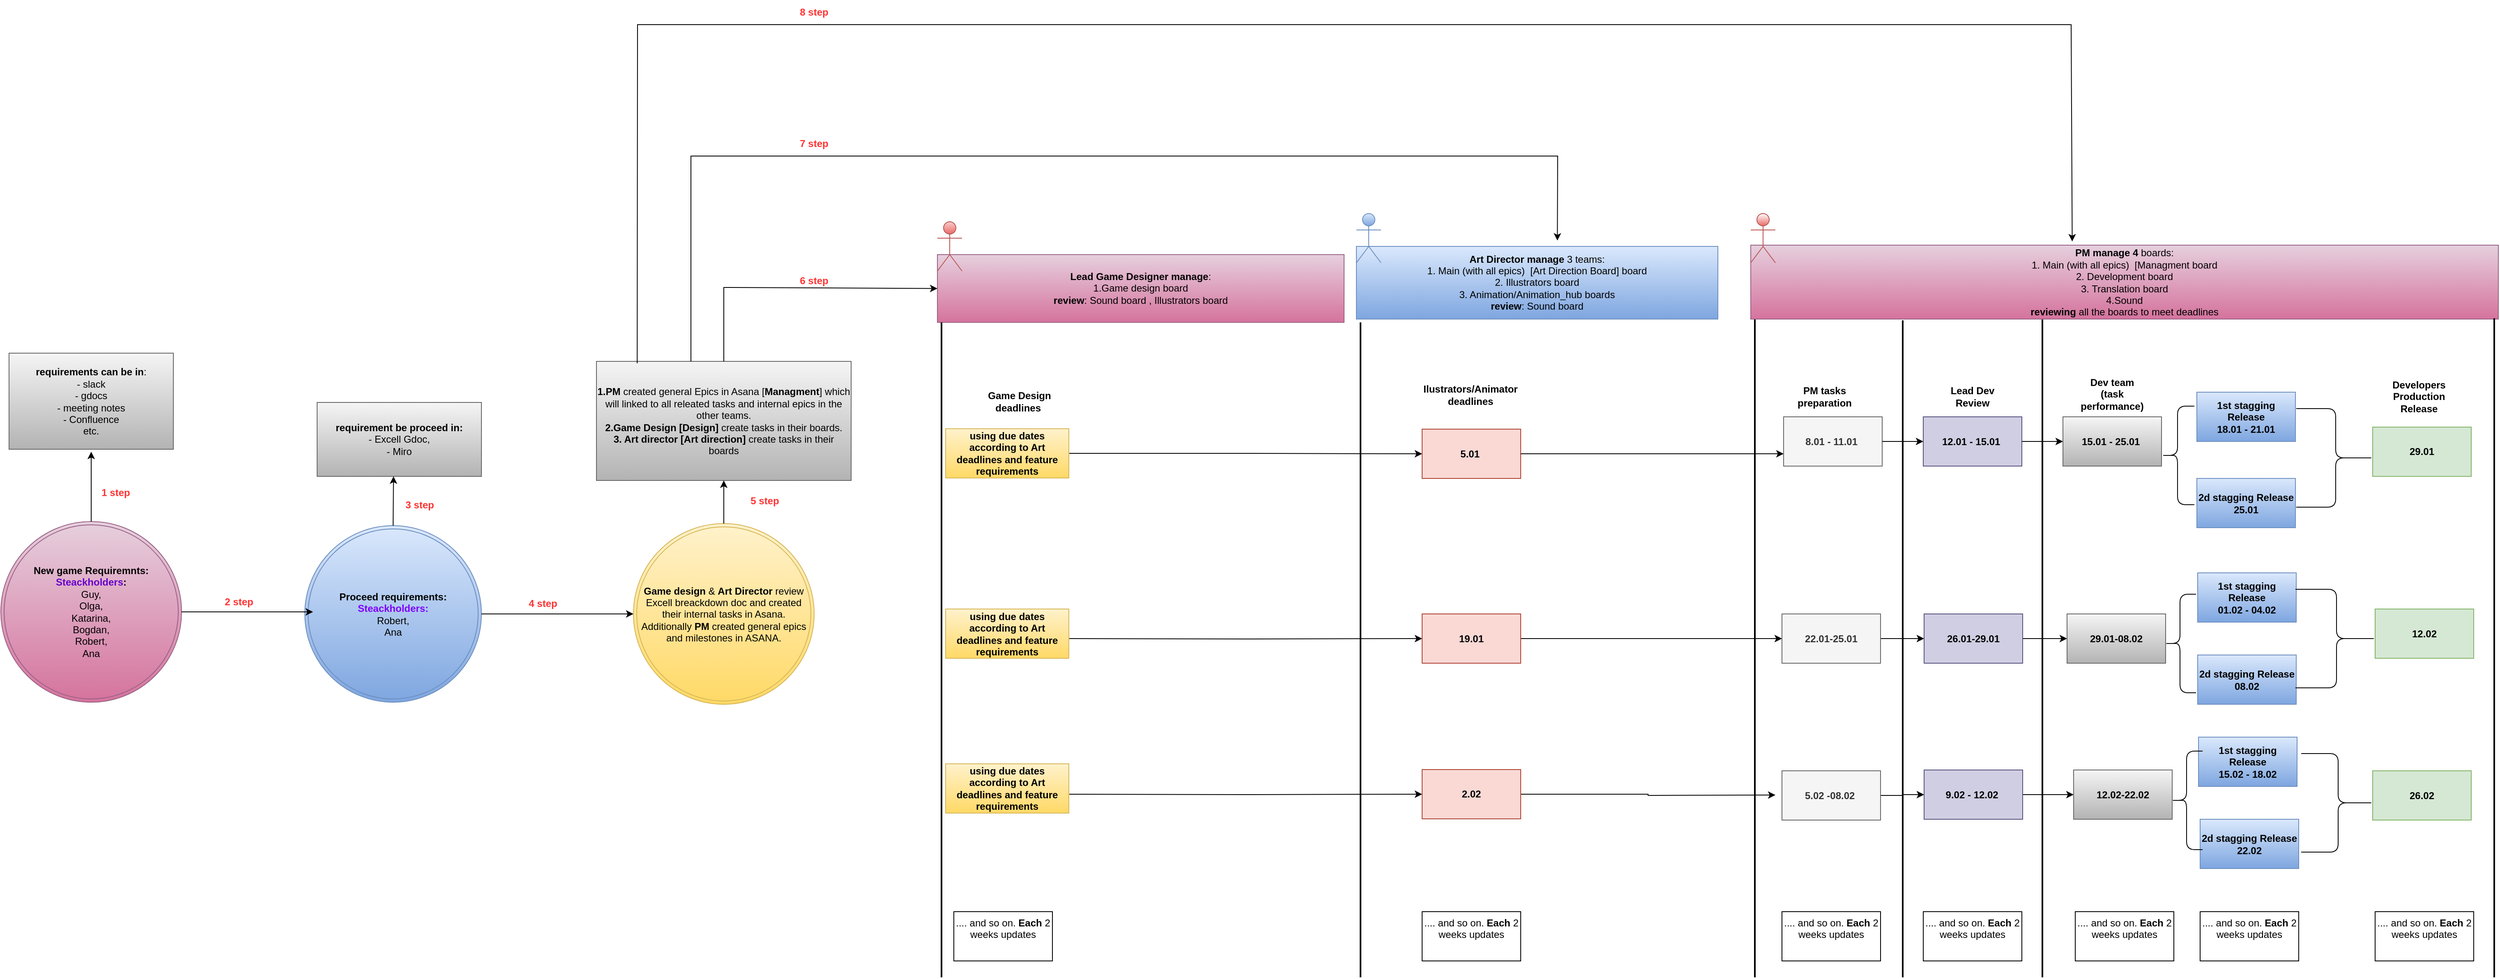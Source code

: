 <mxfile version="22.1.17" type="github">
  <diagram name="Page-1" id="NS8pDAE-hcMTIMihtxfz">
    <mxGraphModel dx="1971" dy="1696" grid="1" gridSize="10" guides="1" tooltips="1" connect="1" arrows="1" fold="1" page="1" pageScale="1" pageWidth="850" pageHeight="1100" math="0" shadow="0">
      <root>
        <mxCell id="0" />
        <mxCell id="1" parent="0" />
        <mxCell id="FQVQUkdtEuEJuuCxDMSS-1" value="5.01&amp;nbsp;" style="rounded=0;whiteSpace=wrap;html=1;fillColor=#fad9d5;strokeColor=#ae4132;fontStyle=1" parent="1" vertex="1">
          <mxGeometry x="920" y="-107.5" width="120" height="60" as="geometry" />
        </mxCell>
        <mxCell id="FQVQUkdtEuEJuuCxDMSS-2" value="29.01" style="rounded=0;whiteSpace=wrap;html=1;fillColor=#d5e8d4;strokeColor=#82b366;fontStyle=1" parent="1" vertex="1">
          <mxGeometry x="2077" y="-110" width="120" height="60" as="geometry" />
        </mxCell>
        <mxCell id="FQVQUkdtEuEJuuCxDMSS-3" value="&lt;b&gt;Ilustrators/Animator deadlines&lt;/b&gt;" style="text;html=1;strokeColor=none;fillColor=none;align=center;verticalAlign=middle;whiteSpace=wrap;rounded=0;" parent="1" vertex="1">
          <mxGeometry x="949" y="-164.5" width="60" height="30" as="geometry" />
        </mxCell>
        <mxCell id="FQVQUkdtEuEJuuCxDMSS-4" value="&lt;b&gt;Developers Production Release&lt;/b&gt;" style="text;html=1;strokeColor=none;fillColor=none;align=center;verticalAlign=middle;whiteSpace=wrap;rounded=0;" parent="1" vertex="1">
          <mxGeometry x="2081" y="-162.5" width="105" height="30" as="geometry" />
        </mxCell>
        <mxCell id="FQVQUkdtEuEJuuCxDMSS-47" value="" style="edgeStyle=orthogonalEdgeStyle;rounded=0;orthogonalLoop=1;jettySize=auto;html=1;" parent="1" source="FQVQUkdtEuEJuuCxDMSS-5" target="FQVQUkdtEuEJuuCxDMSS-21" edge="1">
          <mxGeometry relative="1" as="geometry" />
        </mxCell>
        <mxCell id="FQVQUkdtEuEJuuCxDMSS-5" value="19.01" style="rounded=0;whiteSpace=wrap;html=1;fillColor=#fad9d5;strokeColor=#ae4132;fontStyle=1" parent="1" vertex="1">
          <mxGeometry x="920" y="117.5" width="120" height="60" as="geometry" />
        </mxCell>
        <mxCell id="FQVQUkdtEuEJuuCxDMSS-6" value="12.02" style="rounded=0;whiteSpace=wrap;html=1;fillColor=#d5e8d4;strokeColor=#82b366;fontStyle=1" parent="1" vertex="1">
          <mxGeometry x="2080" y="111.5" width="120" height="60" as="geometry" />
        </mxCell>
        <mxCell id="FQVQUkdtEuEJuuCxDMSS-50" value="" style="edgeStyle=orthogonalEdgeStyle;rounded=0;orthogonalLoop=1;jettySize=auto;html=1;" parent="1" source="FQVQUkdtEuEJuuCxDMSS-7" edge="1">
          <mxGeometry relative="1" as="geometry">
            <mxPoint x="1350" y="338" as="targetPoint" />
          </mxGeometry>
        </mxCell>
        <mxCell id="FQVQUkdtEuEJuuCxDMSS-7" value="2.02" style="rounded=0;whiteSpace=wrap;html=1;fillColor=#fad9d5;strokeColor=#ae4132;fontStyle=1" parent="1" vertex="1">
          <mxGeometry x="920" y="307" width="120" height="60" as="geometry" />
        </mxCell>
        <mxCell id="FQVQUkdtEuEJuuCxDMSS-8" value="26.02" style="rounded=0;whiteSpace=wrap;html=1;fillColor=#d5e8d4;strokeColor=#82b366;fontStyle=1" parent="1" vertex="1">
          <mxGeometry x="2077" y="308.5" width="120" height="60" as="geometry" />
        </mxCell>
        <mxCell id="FQVQUkdtEuEJuuCxDMSS-10" value="&lt;b&gt;PM tasks preparation&lt;/b&gt;" style="text;html=1;strokeColor=none;fillColor=none;align=center;verticalAlign=middle;whiteSpace=wrap;rounded=0;" parent="1" vertex="1">
          <mxGeometry x="1380" y="-162.5" width="60" height="30" as="geometry" />
        </mxCell>
        <mxCell id="FQVQUkdtEuEJuuCxDMSS-11" value="8.01 - 11.01&amp;nbsp;" style="rounded=0;whiteSpace=wrap;html=1;fillColor=#f5f5f5;fontColor=#333333;strokeColor=#666666;fontStyle=1" parent="1" vertex="1">
          <mxGeometry x="1360" y="-122.5" width="120" height="60" as="geometry" />
        </mxCell>
        <mxCell id="FQVQUkdtEuEJuuCxDMSS-12" value="12.01 - 15.01&amp;nbsp;" style="rounded=0;whiteSpace=wrap;html=1;fillColor=#d0cee2;strokeColor=#56517e;fontStyle=1" parent="1" vertex="1">
          <mxGeometry x="1530" y="-122.5" width="120" height="60" as="geometry" />
        </mxCell>
        <mxCell id="FQVQUkdtEuEJuuCxDMSS-13" value="15.01 - 25.01&amp;nbsp;" style="rounded=0;whiteSpace=wrap;html=1;fillColor=#f5f5f5;gradientColor=#b3b3b3;strokeColor=#666666;fontStyle=1" parent="1" vertex="1">
          <mxGeometry x="1700" y="-122.5" width="120" height="60" as="geometry" />
        </mxCell>
        <mxCell id="FQVQUkdtEuEJuuCxDMSS-14" value="&lt;b&gt;Lead Dev Review&lt;/b&gt;" style="text;html=1;strokeColor=none;fillColor=none;align=center;verticalAlign=middle;whiteSpace=wrap;rounded=0;" parent="1" vertex="1">
          <mxGeometry x="1560" y="-162.5" width="60" height="30" as="geometry" />
        </mxCell>
        <mxCell id="FQVQUkdtEuEJuuCxDMSS-15" value="&lt;b&gt;Dev team (task performance)&lt;/b&gt;" style="text;html=1;strokeColor=none;fillColor=none;align=center;verticalAlign=middle;whiteSpace=wrap;rounded=0;" parent="1" vertex="1">
          <mxGeometry x="1730" y="-165.5" width="60" height="30" as="geometry" />
        </mxCell>
        <mxCell id="FQVQUkdtEuEJuuCxDMSS-16" value="1st stagging Release&lt;br&gt;18.01 - 21.01" style="rounded=0;whiteSpace=wrap;html=1;fillColor=#dae8fc;gradientColor=#7ea6e0;strokeColor=#6c8ebf;fontStyle=1" parent="1" vertex="1">
          <mxGeometry x="1863" y="-152.5" width="120" height="60" as="geometry" />
        </mxCell>
        <mxCell id="FQVQUkdtEuEJuuCxDMSS-17" value="2d stagging Release&lt;br&gt;25.01" style="rounded=0;whiteSpace=wrap;html=1;fillColor=#dae8fc;gradientColor=#7ea6e0;strokeColor=#6c8ebf;fontStyle=1" parent="1" vertex="1">
          <mxGeometry x="1863" y="-47.5" width="120" height="60" as="geometry" />
        </mxCell>
        <mxCell id="FQVQUkdtEuEJuuCxDMSS-20" value="" style="shape=curlyBracket;whiteSpace=wrap;html=1;rounded=1;flipH=1;labelPosition=right;verticalLabelPosition=middle;align=left;verticalAlign=middle;" parent="1" vertex="1">
          <mxGeometry x="1984" y="-132.5" width="96" height="120" as="geometry" />
        </mxCell>
        <mxCell id="FQVQUkdtEuEJuuCxDMSS-48" value="" style="edgeStyle=orthogonalEdgeStyle;rounded=0;orthogonalLoop=1;jettySize=auto;html=1;" parent="1" source="FQVQUkdtEuEJuuCxDMSS-21" target="FQVQUkdtEuEJuuCxDMSS-30" edge="1">
          <mxGeometry relative="1" as="geometry" />
        </mxCell>
        <mxCell id="FQVQUkdtEuEJuuCxDMSS-21" value="22.01-25.01" style="rounded=0;whiteSpace=wrap;html=1;fillColor=#f5f5f5;fontColor=#333333;strokeColor=#666666;fontStyle=1" parent="1" vertex="1">
          <mxGeometry x="1358" y="117.5" width="120" height="60" as="geometry" />
        </mxCell>
        <mxCell id="FQVQUkdtEuEJuuCxDMSS-24" value="" style="endArrow=classic;html=1;rounded=0;exitX=1;exitY=0.5;exitDx=0;exitDy=0;entryX=0;entryY=0.5;entryDx=0;entryDy=0;" parent="1" source="FQVQUkdtEuEJuuCxDMSS-11" target="FQVQUkdtEuEJuuCxDMSS-12" edge="1">
          <mxGeometry width="50" height="50" relative="1" as="geometry">
            <mxPoint x="1490" y="87.5" as="sourcePoint" />
            <mxPoint x="1540" y="37.5" as="targetPoint" />
          </mxGeometry>
        </mxCell>
        <mxCell id="FQVQUkdtEuEJuuCxDMSS-25" value="" style="endArrow=classic;html=1;rounded=0;exitX=1;exitY=0.5;exitDx=0;exitDy=0;entryX=0;entryY=0.5;entryDx=0;entryDy=0;" parent="1" source="FQVQUkdtEuEJuuCxDMSS-12" target="FQVQUkdtEuEJuuCxDMSS-13" edge="1">
          <mxGeometry width="50" height="50" relative="1" as="geometry">
            <mxPoint x="1670" y="27.5" as="sourcePoint" />
            <mxPoint x="1720" y="-22.5" as="targetPoint" />
          </mxGeometry>
        </mxCell>
        <mxCell id="FQVQUkdtEuEJuuCxDMSS-26" value="&lt;b&gt;Game design&lt;/b&gt;&amp;nbsp;&amp;amp; &lt;b&gt;Art Director&amp;nbsp;&lt;/b&gt;review Excell breackdown doc and created their internal tasks in Asana. Additionally&amp;nbsp;&lt;b&gt;PM &lt;/b&gt;created general epics and milestones in ASANA." style="ellipse;shape=doubleEllipse;whiteSpace=wrap;html=1;aspect=fixed;fillColor=#fff2cc;strokeColor=#d6b656;gradientColor=#ffd966;" parent="1" vertex="1">
          <mxGeometry x="-40" y="7.5" width="220" height="220" as="geometry" />
        </mxCell>
        <mxCell id="FQVQUkdtEuEJuuCxDMSS-49" value="" style="edgeStyle=orthogonalEdgeStyle;rounded=0;orthogonalLoop=1;jettySize=auto;html=1;" parent="1" source="FQVQUkdtEuEJuuCxDMSS-30" target="FQVQUkdtEuEJuuCxDMSS-31" edge="1">
          <mxGeometry relative="1" as="geometry" />
        </mxCell>
        <mxCell id="FQVQUkdtEuEJuuCxDMSS-30" value="26.01-29.01" style="rounded=0;whiteSpace=wrap;html=1;fillColor=#d0cee2;strokeColor=#56517e;fontStyle=1" parent="1" vertex="1">
          <mxGeometry x="1531" y="117.5" width="120" height="60" as="geometry" />
        </mxCell>
        <mxCell id="FQVQUkdtEuEJuuCxDMSS-31" value="29.01-08.02" style="rounded=0;whiteSpace=wrap;html=1;fillColor=#f5f5f5;gradientColor=#b3b3b3;strokeColor=#666666;fontStyle=1" parent="1" vertex="1">
          <mxGeometry x="1705" y="117.5" width="120" height="60" as="geometry" />
        </mxCell>
        <mxCell id="FQVQUkdtEuEJuuCxDMSS-32" value="1st stagging Release&lt;br&gt;01.02 - 04.02" style="rounded=0;whiteSpace=wrap;html=1;fillColor=#dae8fc;gradientColor=#7ea6e0;strokeColor=#6c8ebf;fontStyle=1" parent="1" vertex="1">
          <mxGeometry x="1864" y="67.5" width="120" height="60" as="geometry" />
        </mxCell>
        <mxCell id="FQVQUkdtEuEJuuCxDMSS-34" value="2d stagging Release&lt;br&gt;08.02" style="rounded=0;whiteSpace=wrap;html=1;fillColor=#dae8fc;gradientColor=#7ea6e0;strokeColor=#6c8ebf;fontStyle=1" parent="1" vertex="1">
          <mxGeometry x="1864" y="167.5" width="120" height="60" as="geometry" />
        </mxCell>
        <mxCell id="FQVQUkdtEuEJuuCxDMSS-51" value="" style="edgeStyle=orthogonalEdgeStyle;rounded=0;orthogonalLoop=1;jettySize=auto;html=1;" parent="1" source="FQVQUkdtEuEJuuCxDMSS-35" target="FQVQUkdtEuEJuuCxDMSS-36" edge="1">
          <mxGeometry relative="1" as="geometry" />
        </mxCell>
        <mxCell id="FQVQUkdtEuEJuuCxDMSS-35" value="5.02 -08.02&amp;nbsp;" style="rounded=0;whiteSpace=wrap;html=1;fillColor=#f5f5f5;fontColor=#333333;strokeColor=#666666;fontStyle=1" parent="1" vertex="1">
          <mxGeometry x="1358" y="308.5" width="120" height="60" as="geometry" />
        </mxCell>
        <mxCell id="FQVQUkdtEuEJuuCxDMSS-52" value="" style="edgeStyle=orthogonalEdgeStyle;rounded=0;orthogonalLoop=1;jettySize=auto;html=1;" parent="1" source="FQVQUkdtEuEJuuCxDMSS-36" target="FQVQUkdtEuEJuuCxDMSS-37" edge="1">
          <mxGeometry relative="1" as="geometry" />
        </mxCell>
        <mxCell id="FQVQUkdtEuEJuuCxDMSS-36" value="9.02 - 12.02&amp;nbsp;" style="rounded=0;whiteSpace=wrap;html=1;fillColor=#d0cee2;strokeColor=#56517e;fontStyle=1" parent="1" vertex="1">
          <mxGeometry x="1531" y="307.5" width="120" height="60" as="geometry" />
        </mxCell>
        <mxCell id="FQVQUkdtEuEJuuCxDMSS-37" value="12.02-22.02" style="rounded=0;whiteSpace=wrap;html=1;fillColor=#f5f5f5;gradientColor=#b3b3b3;strokeColor=#666666;fontStyle=1" parent="1" vertex="1">
          <mxGeometry x="1713" y="307.5" width="120" height="60" as="geometry" />
        </mxCell>
        <mxCell id="FQVQUkdtEuEJuuCxDMSS-38" value="1st stagging Release&lt;br&gt;15.02 - 18.02" style="rounded=0;whiteSpace=wrap;html=1;fontStyle=1;fillColor=#dae8fc;gradientColor=#7ea6e0;strokeColor=#6c8ebf;" parent="1" vertex="1">
          <mxGeometry x="1865" y="267.5" width="120" height="60" as="geometry" />
        </mxCell>
        <mxCell id="FQVQUkdtEuEJuuCxDMSS-40" value="2d stagging Release&lt;br&gt;22.02" style="rounded=0;whiteSpace=wrap;html=1;fontStyle=1;fillColor=#dae8fc;gradientColor=#7ea6e0;strokeColor=#6c8ebf;" parent="1" vertex="1">
          <mxGeometry x="1867" y="367.5" width="120" height="60" as="geometry" />
        </mxCell>
        <mxCell id="FQVQUkdtEuEJuuCxDMSS-41" value="" style="shape=curlyBracket;whiteSpace=wrap;html=1;rounded=1;flipH=1;labelPosition=right;verticalLabelPosition=middle;align=left;verticalAlign=middle;" parent="1" vertex="1">
          <mxGeometry x="1983" y="87.5" width="100" height="120" as="geometry" />
        </mxCell>
        <mxCell id="FQVQUkdtEuEJuuCxDMSS-42" value="" style="shape=curlyBracket;whiteSpace=wrap;html=1;rounded=1;flipH=1;labelPosition=right;verticalLabelPosition=middle;align=left;verticalAlign=middle;" parent="1" vertex="1">
          <mxGeometry x="1990" y="287.5" width="90" height="120" as="geometry" />
        </mxCell>
        <mxCell id="FQVQUkdtEuEJuuCxDMSS-53" value="" style="shape=curlyBracket;whiteSpace=wrap;html=1;rounded=1;labelPosition=left;verticalLabelPosition=middle;align=right;verticalAlign=middle;" parent="1" vertex="1">
          <mxGeometry x="1823" y="93.5" width="39" height="120" as="geometry" />
        </mxCell>
        <mxCell id="FQVQUkdtEuEJuuCxDMSS-55" value="" style="shape=curlyBracket;whiteSpace=wrap;html=1;rounded=1;labelPosition=left;verticalLabelPosition=middle;align=right;verticalAlign=middle;" parent="1" vertex="1">
          <mxGeometry x="1819" y="-135.5" width="41" height="120" as="geometry" />
        </mxCell>
        <mxCell id="FQVQUkdtEuEJuuCxDMSS-57" value="" style="line;strokeWidth=2;direction=south;html=1;" parent="1" vertex="1">
          <mxGeometry x="840" y="-237.5" width="10" height="797.5" as="geometry" />
        </mxCell>
        <mxCell id="FQVQUkdtEuEJuuCxDMSS-58" value="" style="line;strokeWidth=2;direction=south;html=1;" parent="1" vertex="1">
          <mxGeometry x="1320" y="-247.5" width="10" height="807.5" as="geometry" />
        </mxCell>
        <mxCell id="FQVQUkdtEuEJuuCxDMSS-59" value="" style="line;strokeWidth=2;direction=south;html=1;" parent="1" vertex="1">
          <mxGeometry x="1500" y="-240" width="10" height="800" as="geometry" />
        </mxCell>
        <mxCell id="FQVQUkdtEuEJuuCxDMSS-60" value="" style="line;strokeWidth=2;direction=south;html=1;" parent="1" vertex="1">
          <mxGeometry x="1670" y="-250" width="10" height="810" as="geometry" />
        </mxCell>
        <mxCell id="FQVQUkdtEuEJuuCxDMSS-61" value="" style="shape=curlyBracket;whiteSpace=wrap;html=1;rounded=1;labelPosition=left;verticalLabelPosition=middle;align=right;verticalAlign=middle;" parent="1" vertex="1">
          <mxGeometry x="1831" y="284.5" width="39" height="120" as="geometry" />
        </mxCell>
        <mxCell id="KHOT-lx1iBEE0z3jemg4-2" value="&lt;b&gt;New game Requiremnts:&lt;/b&gt;&lt;br&gt;&lt;b style=&quot;&quot;&gt;&lt;font color=&quot;#6600cc&quot;&gt;Steackholders&lt;/font&gt;&lt;/b&gt;&lt;b&gt;:&lt;/b&gt;&lt;br&gt;Guy,&lt;br&gt;Olga,&lt;br&gt;Katarina,&lt;br&gt;Bogdan,&lt;br&gt;Robert,&lt;br&gt;Ana&lt;br&gt;" style="ellipse;shape=doubleEllipse;whiteSpace=wrap;html=1;aspect=fixed;fillColor=#e6d0de;strokeColor=#996185;gradientColor=#d5739d;" vertex="1" parent="1">
          <mxGeometry x="-810" y="5" width="220" height="220" as="geometry" />
        </mxCell>
        <mxCell id="KHOT-lx1iBEE0z3jemg4-3" value="&lt;b&gt;Proceed requirements:&lt;/b&gt;&lt;br&gt;&lt;font style=&quot;font-weight: bold;&quot; color=&quot;#7f00ff&quot;&gt;Steackholders:&lt;br&gt;&lt;/font&gt;Robert,&lt;br&gt;Ana" style="ellipse;shape=doubleEllipse;whiteSpace=wrap;html=1;aspect=fixed;fillColor=#dae8fc;strokeColor=#6c8ebf;gradientColor=#7ea6e0;" vertex="1" parent="1">
          <mxGeometry x="-440" y="10" width="215" height="215" as="geometry" />
        </mxCell>
        <mxCell id="KHOT-lx1iBEE0z3jemg4-4" value="" style="endArrow=classic;html=1;rounded=0;exitX=0.5;exitY=0;exitDx=0;exitDy=0;" edge="1" parent="1" source="KHOT-lx1iBEE0z3jemg4-2">
          <mxGeometry width="50" height="50" relative="1" as="geometry">
            <mxPoint x="-670" y="-50" as="sourcePoint" />
            <mxPoint x="-700" y="-80" as="targetPoint" />
          </mxGeometry>
        </mxCell>
        <mxCell id="KHOT-lx1iBEE0z3jemg4-5" value="&lt;b&gt;requirements can be in&lt;/b&gt;:&lt;br&gt;- slack&lt;br&gt;- gdocs&lt;br&gt;- meeting notes&lt;br&gt;- Confluence&lt;br&gt;etc." style="rounded=0;whiteSpace=wrap;html=1;fillColor=#f5f5f5;gradientColor=#b3b3b3;strokeColor=#666666;" vertex="1" parent="1">
          <mxGeometry x="-800" y="-200" width="200" height="117" as="geometry" />
        </mxCell>
        <mxCell id="KHOT-lx1iBEE0z3jemg4-6" value="&lt;b&gt;requirement be proceed in:&lt;/b&gt;&lt;br&gt;- Excell Gdoc,&lt;br&gt;- Miro" style="rounded=0;whiteSpace=wrap;html=1;fillColor=#f5f5f5;gradientColor=#b3b3b3;strokeColor=#666666;" vertex="1" parent="1">
          <mxGeometry x="-425" y="-140" width="200" height="90" as="geometry" />
        </mxCell>
        <mxCell id="KHOT-lx1iBEE0z3jemg4-7" value="" style="endArrow=classic;html=1;rounded=0;exitX=0.5;exitY=0;exitDx=0;exitDy=0;" edge="1" parent="1" source="KHOT-lx1iBEE0z3jemg4-3">
          <mxGeometry width="50" height="50" relative="1" as="geometry">
            <mxPoint x="-380" y="10" as="sourcePoint" />
            <mxPoint x="-332" y="-50" as="targetPoint" />
          </mxGeometry>
        </mxCell>
        <mxCell id="KHOT-lx1iBEE0z3jemg4-8" value="" style="endArrow=classic;html=1;rounded=0;exitX=1;exitY=0.5;exitDx=0;exitDy=0;" edge="1" parent="1" source="KHOT-lx1iBEE0z3jemg4-2">
          <mxGeometry width="50" height="50" relative="1" as="geometry">
            <mxPoint x="-530" y="160" as="sourcePoint" />
            <mxPoint x="-430" y="115" as="targetPoint" />
          </mxGeometry>
        </mxCell>
        <mxCell id="KHOT-lx1iBEE0z3jemg4-9" value="&lt;b&gt;&lt;font color=&quot;#ff3333&quot;&gt;1 step&lt;/font&gt;&lt;/b&gt;" style="text;html=1;strokeColor=none;fillColor=none;align=center;verticalAlign=middle;whiteSpace=wrap;rounded=0;" vertex="1" parent="1">
          <mxGeometry x="-700" y="-45" width="60" height="30" as="geometry" />
        </mxCell>
        <mxCell id="KHOT-lx1iBEE0z3jemg4-10" value="&lt;b&gt;&lt;font color=&quot;#ff3333&quot;&gt;2 step&lt;/font&gt;&lt;/b&gt;" style="text;html=1;strokeColor=none;fillColor=none;align=center;verticalAlign=middle;whiteSpace=wrap;rounded=0;" vertex="1" parent="1">
          <mxGeometry x="-550" y="87.5" width="60" height="30" as="geometry" />
        </mxCell>
        <mxCell id="KHOT-lx1iBEE0z3jemg4-11" value="&lt;b&gt;&lt;font color=&quot;#ff3333&quot;&gt;3 step&lt;/font&gt;&lt;/b&gt;" style="text;html=1;strokeColor=none;fillColor=none;align=center;verticalAlign=middle;whiteSpace=wrap;rounded=0;" vertex="1" parent="1">
          <mxGeometry x="-330" y="-30" width="60" height="30" as="geometry" />
        </mxCell>
        <mxCell id="KHOT-lx1iBEE0z3jemg4-12" value="" style="endArrow=classic;html=1;rounded=0;exitX=1;exitY=0.5;exitDx=0;exitDy=0;entryX=0;entryY=0.5;entryDx=0;entryDy=0;" edge="1" parent="1" source="KHOT-lx1iBEE0z3jemg4-3" target="FQVQUkdtEuEJuuCxDMSS-26">
          <mxGeometry width="50" height="50" relative="1" as="geometry">
            <mxPoint x="-170" y="170" as="sourcePoint" />
            <mxPoint x="-120" y="120" as="targetPoint" />
          </mxGeometry>
        </mxCell>
        <mxCell id="KHOT-lx1iBEE0z3jemg4-13" value="&lt;b&gt;&lt;font color=&quot;#ff3333&quot;&gt;4 step&lt;/font&gt;&lt;/b&gt;" style="text;html=1;strokeColor=none;fillColor=none;align=center;verticalAlign=middle;whiteSpace=wrap;rounded=0;" vertex="1" parent="1">
          <mxGeometry x="-180" y="89.5" width="60" height="30" as="geometry" />
        </mxCell>
        <mxCell id="KHOT-lx1iBEE0z3jemg4-14" value="&lt;b&gt;1.PM &lt;/b&gt;created general Epics in Asana [&lt;b&gt;Managment&lt;/b&gt;] which will linked to all releated tasks and internal epics in the other teams. &lt;br&gt;&lt;b&gt;2.Game Design [Design]&amp;nbsp;&lt;/b&gt;create tasks in their boards.&lt;br&gt;&lt;b&gt;3. Art director&amp;nbsp;[Art direction]&lt;/b&gt; create tasks in their boards" style="rounded=0;whiteSpace=wrap;html=1;fillColor=#f5f5f5;gradientColor=#b3b3b3;strokeColor=#666666;" vertex="1" parent="1">
          <mxGeometry x="-85" y="-190" width="310" height="145" as="geometry" />
        </mxCell>
        <mxCell id="KHOT-lx1iBEE0z3jemg4-15" value="" style="endArrow=classic;html=1;rounded=0;exitX=0.5;exitY=0;exitDx=0;exitDy=0;entryX=0.5;entryY=1;entryDx=0;entryDy=0;" edge="1" parent="1" source="FQVQUkdtEuEJuuCxDMSS-26" target="KHOT-lx1iBEE0z3jemg4-14">
          <mxGeometry width="50" height="50" relative="1" as="geometry">
            <mxPoint x="240" y="100" as="sourcePoint" />
            <mxPoint x="290" y="50" as="targetPoint" />
          </mxGeometry>
        </mxCell>
        <mxCell id="KHOT-lx1iBEE0z3jemg4-16" value="&lt;b&gt;&lt;font color=&quot;#ff3333&quot;&gt;5 step&lt;/font&gt;&lt;/b&gt;" style="text;html=1;strokeColor=none;fillColor=none;align=center;verticalAlign=middle;whiteSpace=wrap;rounded=0;" vertex="1" parent="1">
          <mxGeometry x="90" y="-35" width="60" height="30" as="geometry" />
        </mxCell>
        <mxCell id="KHOT-lx1iBEE0z3jemg4-17" value="&lt;b&gt;Lead Game Designer manage&lt;/b&gt;:&lt;br&gt;1.Game design board&lt;br&gt;&lt;b&gt;review&lt;/b&gt;: Sound board , Illustrators board" style="rounded=0;whiteSpace=wrap;html=1;fillColor=#e6d0de;gradientColor=#d5739d;strokeColor=#996185;" vertex="1" parent="1">
          <mxGeometry x="330" y="-320" width="495" height="82.5" as="geometry" />
        </mxCell>
        <mxCell id="KHOT-lx1iBEE0z3jemg4-20" value="&lt;b&gt;Art Director manage&amp;nbsp;&lt;/b&gt;3 teams:&lt;br&gt;1. Main (with all epics)&amp;nbsp; [Art Direction Board] board&lt;br&gt;2. Illustrators board&lt;br&gt;3. Animation/Animation_hub boards&lt;br&gt;&lt;b&gt;review&lt;/b&gt;: Sound board" style="rounded=0;whiteSpace=wrap;html=1;fillColor=#dae8fc;gradientColor=#7ea6e0;strokeColor=#6c8ebf;" vertex="1" parent="1">
          <mxGeometry x="840" y="-330" width="440" height="88.5" as="geometry" />
        </mxCell>
        <mxCell id="KHOT-lx1iBEE0z3jemg4-21" value="&lt;b&gt;PM manage 4&lt;/b&gt;&amp;nbsp;boards:&lt;br&gt;1. Main (with all epics)&amp;nbsp; [Managment board&lt;br&gt;2. Development board&lt;br&gt;3. Translation board&lt;br&gt;4.Sound&lt;br&gt;&lt;b&gt;reviewing&amp;nbsp;&lt;/b&gt;all the boards to meet deadlines" style="rounded=0;whiteSpace=wrap;html=1;fillColor=#e6d0de;gradientColor=#d5739d;strokeColor=#996185;" vertex="1" parent="1">
          <mxGeometry x="1320" y="-331.5" width="910" height="90" as="geometry" />
        </mxCell>
        <mxCell id="KHOT-lx1iBEE0z3jemg4-22" value="Actor" style="shape=umlActor;verticalLabelPosition=bottom;verticalAlign=top;html=1;outlineConnect=0;labelBackgroundColor=none;fillColor=default;gradientColor=#ea6b66;strokeColor=#b85450;noLabel=1;" vertex="1" parent="1">
          <mxGeometry x="1320" y="-370" width="30" height="60" as="geometry" />
        </mxCell>
        <mxCell id="KHOT-lx1iBEE0z3jemg4-23" value="Actor" style="shape=umlActor;verticalLabelPosition=bottom;verticalAlign=top;html=1;outlineConnect=0;fillColor=#f8cecc;gradientColor=#ea6b66;strokeColor=#b85450;noLabel=1;" vertex="1" parent="1">
          <mxGeometry x="330" y="-360" width="30" height="60" as="geometry" />
        </mxCell>
        <mxCell id="KHOT-lx1iBEE0z3jemg4-24" value="Actor" style="shape=umlActor;verticalLabelPosition=bottom;verticalAlign=top;html=1;outlineConnect=0;fillColor=#dae8fc;gradientColor=#7ea6e0;strokeColor=#6c8ebf;noLabel=1;" vertex="1" parent="1">
          <mxGeometry x="840" y="-370" width="30" height="60" as="geometry" />
        </mxCell>
        <mxCell id="KHOT-lx1iBEE0z3jemg4-35" style="edgeStyle=orthogonalEdgeStyle;rounded=0;orthogonalLoop=1;jettySize=auto;html=1;entryX=0;entryY=0.5;entryDx=0;entryDy=0;fontFamily=Helvetica;fontSize=12;fontColor=default;" edge="1" parent="1" source="KHOT-lx1iBEE0z3jemg4-28" target="FQVQUkdtEuEJuuCxDMSS-1">
          <mxGeometry relative="1" as="geometry" />
        </mxCell>
        <mxCell id="KHOT-lx1iBEE0z3jemg4-28" value="using due dates according to Art deadlines and feature requirements" style="rounded=0;whiteSpace=wrap;html=1;fillColor=#fff2cc;strokeColor=#d6b656;fontStyle=1;gradientColor=#ffd966;" vertex="1" parent="1">
          <mxGeometry x="340" y="-108" width="150" height="60" as="geometry" />
        </mxCell>
        <mxCell id="KHOT-lx1iBEE0z3jemg4-29" value="&lt;b&gt;Game Design deadlines&amp;nbsp;&lt;/b&gt;" style="text;html=1;strokeColor=none;fillColor=none;align=center;verticalAlign=middle;whiteSpace=wrap;rounded=0;" vertex="1" parent="1">
          <mxGeometry x="360" y="-156.5" width="140" height="30" as="geometry" />
        </mxCell>
        <mxCell id="KHOT-lx1iBEE0z3jemg4-37" style="edgeStyle=orthogonalEdgeStyle;rounded=0;orthogonalLoop=1;jettySize=auto;html=1;fontFamily=Helvetica;fontSize=12;fontColor=default;" edge="1" parent="1" target="FQVQUkdtEuEJuuCxDMSS-5">
          <mxGeometry relative="1" as="geometry">
            <mxPoint x="490" y="147.5" as="sourcePoint" />
            <mxPoint x="540" y="158" as="targetPoint" />
          </mxGeometry>
        </mxCell>
        <mxCell id="KHOT-lx1iBEE0z3jemg4-40" style="edgeStyle=orthogonalEdgeStyle;rounded=0;orthogonalLoop=1;jettySize=auto;html=1;exitX=1;exitY=0.5;exitDx=0;exitDy=0;fontFamily=Helvetica;fontSize=12;fontColor=default;entryX=0;entryY=0.5;entryDx=0;entryDy=0;" edge="1" parent="1" target="FQVQUkdtEuEJuuCxDMSS-7">
          <mxGeometry relative="1" as="geometry">
            <mxPoint x="490" y="337" as="sourcePoint" />
            <mxPoint x="530" y="346.0" as="targetPoint" />
          </mxGeometry>
        </mxCell>
        <mxCell id="KHOT-lx1iBEE0z3jemg4-32" value="" style="line;strokeWidth=2;direction=south;html=1;" vertex="1" parent="1">
          <mxGeometry x="330" y="-237.5" width="10" height="797.5" as="geometry" />
        </mxCell>
        <mxCell id="KHOT-lx1iBEE0z3jemg4-43" value="" style="endArrow=classic;html=1;rounded=0;fontFamily=Helvetica;fontSize=12;fontColor=default;exitX=1;exitY=0.5;exitDx=0;exitDy=0;entryX=0;entryY=0.75;entryDx=0;entryDy=0;" edge="1" parent="1" source="FQVQUkdtEuEJuuCxDMSS-1" target="FQVQUkdtEuEJuuCxDMSS-11">
          <mxGeometry width="50" height="50" relative="1" as="geometry">
            <mxPoint x="1070" y="60" as="sourcePoint" />
            <mxPoint x="1120" y="10" as="targetPoint" />
          </mxGeometry>
        </mxCell>
        <mxCell id="KHOT-lx1iBEE0z3jemg4-44" style="edgeStyle=orthogonalEdgeStyle;rounded=0;orthogonalLoop=1;jettySize=auto;html=1;exitX=0.5;exitY=1;exitDx=0;exitDy=0;fontFamily=Helvetica;fontSize=12;fontColor=default;" edge="1" parent="1" source="KHOT-lx1iBEE0z3jemg4-20" target="KHOT-lx1iBEE0z3jemg4-20">
          <mxGeometry relative="1" as="geometry" />
        </mxCell>
        <mxCell id="KHOT-lx1iBEE0z3jemg4-48" value="" style="endArrow=classic;html=1;rounded=0;fontFamily=Helvetica;fontSize=12;fontColor=default;exitX=0.5;exitY=0;exitDx=0;exitDy=0;entryX=0;entryY=0.5;entryDx=0;entryDy=0;" edge="1" parent="1" source="KHOT-lx1iBEE0z3jemg4-14" target="KHOT-lx1iBEE0z3jemg4-17">
          <mxGeometry width="50" height="50" relative="1" as="geometry">
            <mxPoint x="80" y="-260" as="sourcePoint" />
            <mxPoint x="130" y="-310" as="targetPoint" />
            <Array as="points">
              <mxPoint x="70" y="-280" />
            </Array>
          </mxGeometry>
        </mxCell>
        <mxCell id="KHOT-lx1iBEE0z3jemg4-49" value="" style="endArrow=classic;html=1;rounded=0;fontFamily=Helvetica;fontSize=12;fontColor=default;entryX=0.556;entryY=-0.08;entryDx=0;entryDy=0;entryPerimeter=0;" edge="1" parent="1" target="KHOT-lx1iBEE0z3jemg4-20">
          <mxGeometry width="50" height="50" relative="1" as="geometry">
            <mxPoint x="30" y="-190" as="sourcePoint" />
            <mxPoint x="70" y="-310" as="targetPoint" />
            <Array as="points">
              <mxPoint x="30" y="-440" />
              <mxPoint x="1085" y="-440" />
            </Array>
          </mxGeometry>
        </mxCell>
        <mxCell id="KHOT-lx1iBEE0z3jemg4-50" value="&lt;b&gt;&lt;font color=&quot;#ff3333&quot;&gt;6 step&lt;/font&gt;&lt;/b&gt;" style="text;html=1;strokeColor=none;fillColor=none;align=center;verticalAlign=middle;whiteSpace=wrap;rounded=0;" vertex="1" parent="1">
          <mxGeometry x="150" y="-303" width="60" height="30" as="geometry" />
        </mxCell>
        <mxCell id="KHOT-lx1iBEE0z3jemg4-51" value="&lt;b&gt;&lt;font color=&quot;#ff3333&quot;&gt;7 step&lt;/font&gt;&lt;/b&gt;" style="text;html=1;strokeColor=none;fillColor=none;align=center;verticalAlign=middle;whiteSpace=wrap;rounded=0;" vertex="1" parent="1">
          <mxGeometry x="150" y="-470" width="60" height="30" as="geometry" />
        </mxCell>
        <mxCell id="KHOT-lx1iBEE0z3jemg4-52" value="" style="endArrow=classic;html=1;rounded=0;fontFamily=Helvetica;fontSize=12;fontColor=default;exitX=0.16;exitY=0.016;exitDx=0;exitDy=0;exitPerimeter=0;entryX=0.43;entryY=-0.05;entryDx=0;entryDy=0;entryPerimeter=0;" edge="1" parent="1" source="KHOT-lx1iBEE0z3jemg4-14" target="KHOT-lx1iBEE0z3jemg4-21">
          <mxGeometry width="50" height="50" relative="1" as="geometry">
            <mxPoint x="-60" y="-300" as="sourcePoint" />
            <mxPoint x="1710" y="-320" as="targetPoint" />
            <Array as="points">
              <mxPoint x="-35" y="-600" />
              <mxPoint x="1710" y="-600" />
            </Array>
          </mxGeometry>
        </mxCell>
        <mxCell id="KHOT-lx1iBEE0z3jemg4-53" value="&lt;b&gt;&lt;font color=&quot;#ff3333&quot;&gt;8 step&lt;/font&gt;&lt;/b&gt;" style="text;html=1;strokeColor=none;fillColor=none;align=center;verticalAlign=middle;whiteSpace=wrap;rounded=0;" vertex="1" parent="1">
          <mxGeometry x="150" y="-630" width="60" height="30" as="geometry" />
        </mxCell>
        <mxCell id="KHOT-lx1iBEE0z3jemg4-55" value="using due dates according to Art deadlines and feature requirements" style="rounded=0;whiteSpace=wrap;html=1;fillColor=#fff2cc;strokeColor=#d6b656;fontStyle=1;gradientColor=#ffd966;" vertex="1" parent="1">
          <mxGeometry x="340" y="111.5" width="150" height="60" as="geometry" />
        </mxCell>
        <mxCell id="KHOT-lx1iBEE0z3jemg4-56" value="using due dates according to Art deadlines and feature requirements" style="rounded=0;whiteSpace=wrap;html=1;fillColor=#fff2cc;strokeColor=#d6b656;fontStyle=1;gradientColor=#ffd966;" vertex="1" parent="1">
          <mxGeometry x="340" y="300" width="150" height="60" as="geometry" />
        </mxCell>
        <mxCell id="KHOT-lx1iBEE0z3jemg4-57" value=".... and so on.&amp;nbsp;&lt;b style=&quot;border-color: var(--border-color);&quot;&gt;Each&amp;nbsp;&lt;/b&gt;2 weeks updates" style="rounded=0;whiteSpace=wrap;html=1;labelBackgroundColor=none;strokeColor=default;align=center;verticalAlign=top;fontFamily=Helvetica;fontSize=12;fontColor=default;fillColor=default;" vertex="1" parent="1">
          <mxGeometry x="350" y="480" width="120" height="60" as="geometry" />
        </mxCell>
        <mxCell id="KHOT-lx1iBEE0z3jemg4-58" value=".... and so on.&amp;nbsp;&lt;b style=&quot;border-color: var(--border-color);&quot;&gt;Each&amp;nbsp;&lt;/b&gt;2 weeks updates" style="rounded=0;whiteSpace=wrap;html=1;labelBackgroundColor=none;strokeColor=default;align=center;verticalAlign=top;fontFamily=Helvetica;fontSize=12;fontColor=default;fillColor=default;" vertex="1" parent="1">
          <mxGeometry x="920" y="480" width="120" height="60" as="geometry" />
        </mxCell>
        <mxCell id="KHOT-lx1iBEE0z3jemg4-59" value=".... and so on.&amp;nbsp;&lt;b style=&quot;border-color: var(--border-color);&quot;&gt;Each&amp;nbsp;&lt;/b&gt;2 weeks updates" style="rounded=0;whiteSpace=wrap;html=1;labelBackgroundColor=none;strokeColor=default;align=center;verticalAlign=top;fontFamily=Helvetica;fontSize=12;fontColor=default;fillColor=default;" vertex="1" parent="1">
          <mxGeometry x="1358" y="480" width="120" height="60" as="geometry" />
        </mxCell>
        <mxCell id="KHOT-lx1iBEE0z3jemg4-60" value=".... and so on.&amp;nbsp;&lt;b style=&quot;border-color: var(--border-color);&quot;&gt;Each&amp;nbsp;&lt;/b&gt;2 weeks updates" style="rounded=0;whiteSpace=wrap;html=1;labelBackgroundColor=none;strokeColor=default;align=center;verticalAlign=top;fontFamily=Helvetica;fontSize=12;fontColor=default;fillColor=default;" vertex="1" parent="1">
          <mxGeometry x="1530" y="480" width="120" height="60" as="geometry" />
        </mxCell>
        <mxCell id="KHOT-lx1iBEE0z3jemg4-61" value=".... and so on.&amp;nbsp;&lt;b style=&quot;border-color: var(--border-color);&quot;&gt;Each&amp;nbsp;&lt;/b&gt;2 weeks updates" style="rounded=0;whiteSpace=wrap;html=1;labelBackgroundColor=none;strokeColor=default;align=center;verticalAlign=top;fontFamily=Helvetica;fontSize=12;fontColor=default;fillColor=default;" vertex="1" parent="1">
          <mxGeometry x="1715" y="480" width="120" height="60" as="geometry" />
        </mxCell>
        <mxCell id="KHOT-lx1iBEE0z3jemg4-62" value=".... and so on. &lt;b&gt;Each &lt;/b&gt;2 weeks updates" style="rounded=0;whiteSpace=wrap;html=1;labelBackgroundColor=none;strokeColor=default;align=center;verticalAlign=top;fontFamily=Helvetica;fontSize=12;fontColor=default;fillColor=default;" vertex="1" parent="1">
          <mxGeometry x="2080" y="480" width="120" height="60" as="geometry" />
        </mxCell>
        <mxCell id="KHOT-lx1iBEE0z3jemg4-63" value="" style="line;strokeWidth=2;direction=south;html=1;" vertex="1" parent="1">
          <mxGeometry x="2220" y="-242.5" width="10" height="802.5" as="geometry" />
        </mxCell>
        <mxCell id="KHOT-lx1iBEE0z3jemg4-64" value=".... and so on. &lt;b&gt;Each &lt;/b&gt;2 weeks updates" style="rounded=0;whiteSpace=wrap;html=1;labelBackgroundColor=none;strokeColor=default;align=center;verticalAlign=top;fontFamily=Helvetica;fontSize=12;fontColor=default;fillColor=default;" vertex="1" parent="1">
          <mxGeometry x="1867" y="480" width="120" height="60" as="geometry" />
        </mxCell>
      </root>
    </mxGraphModel>
  </diagram>
</mxfile>
